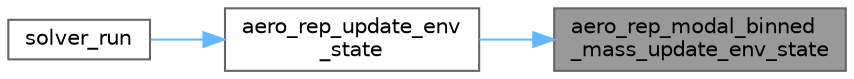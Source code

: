 digraph "aero_rep_modal_binned_mass_update_env_state"
{
 // LATEX_PDF_SIZE
  bgcolor="transparent";
  edge [fontname=Helvetica,fontsize=10,labelfontname=Helvetica,labelfontsize=10];
  node [fontname=Helvetica,fontsize=10,shape=box,height=0.2,width=0.4];
  rankdir="RL";
  Node1 [label="aero_rep_modal_binned\l_mass_update_env_state",height=0.2,width=0.4,color="gray40", fillcolor="grey60", style="filled", fontcolor="black",tooltip="Update aerosol representation data for new environmental conditions."];
  Node1 -> Node2 [dir="back",color="steelblue1",style="solid"];
  Node2 [label="aero_rep_update_env\l_state",height=0.2,width=0.4,color="grey40", fillcolor="white", style="filled",URL="$aero__rep__solver_8c.html#a12de9a6d2ba14abd79aff561014feeb9",tooltip="Update the aerosol representations for new environmental conditions."];
  Node2 -> Node3 [dir="back",color="steelblue1",style="solid"];
  Node3 [label="solver_run",height=0.2,width=0.4,color="grey40", fillcolor="white", style="filled",URL="$camp__solver_8c.html#afc5ec8680b419e7ab49530d53a76cee4",tooltip="Solve for a given timestep."];
}
